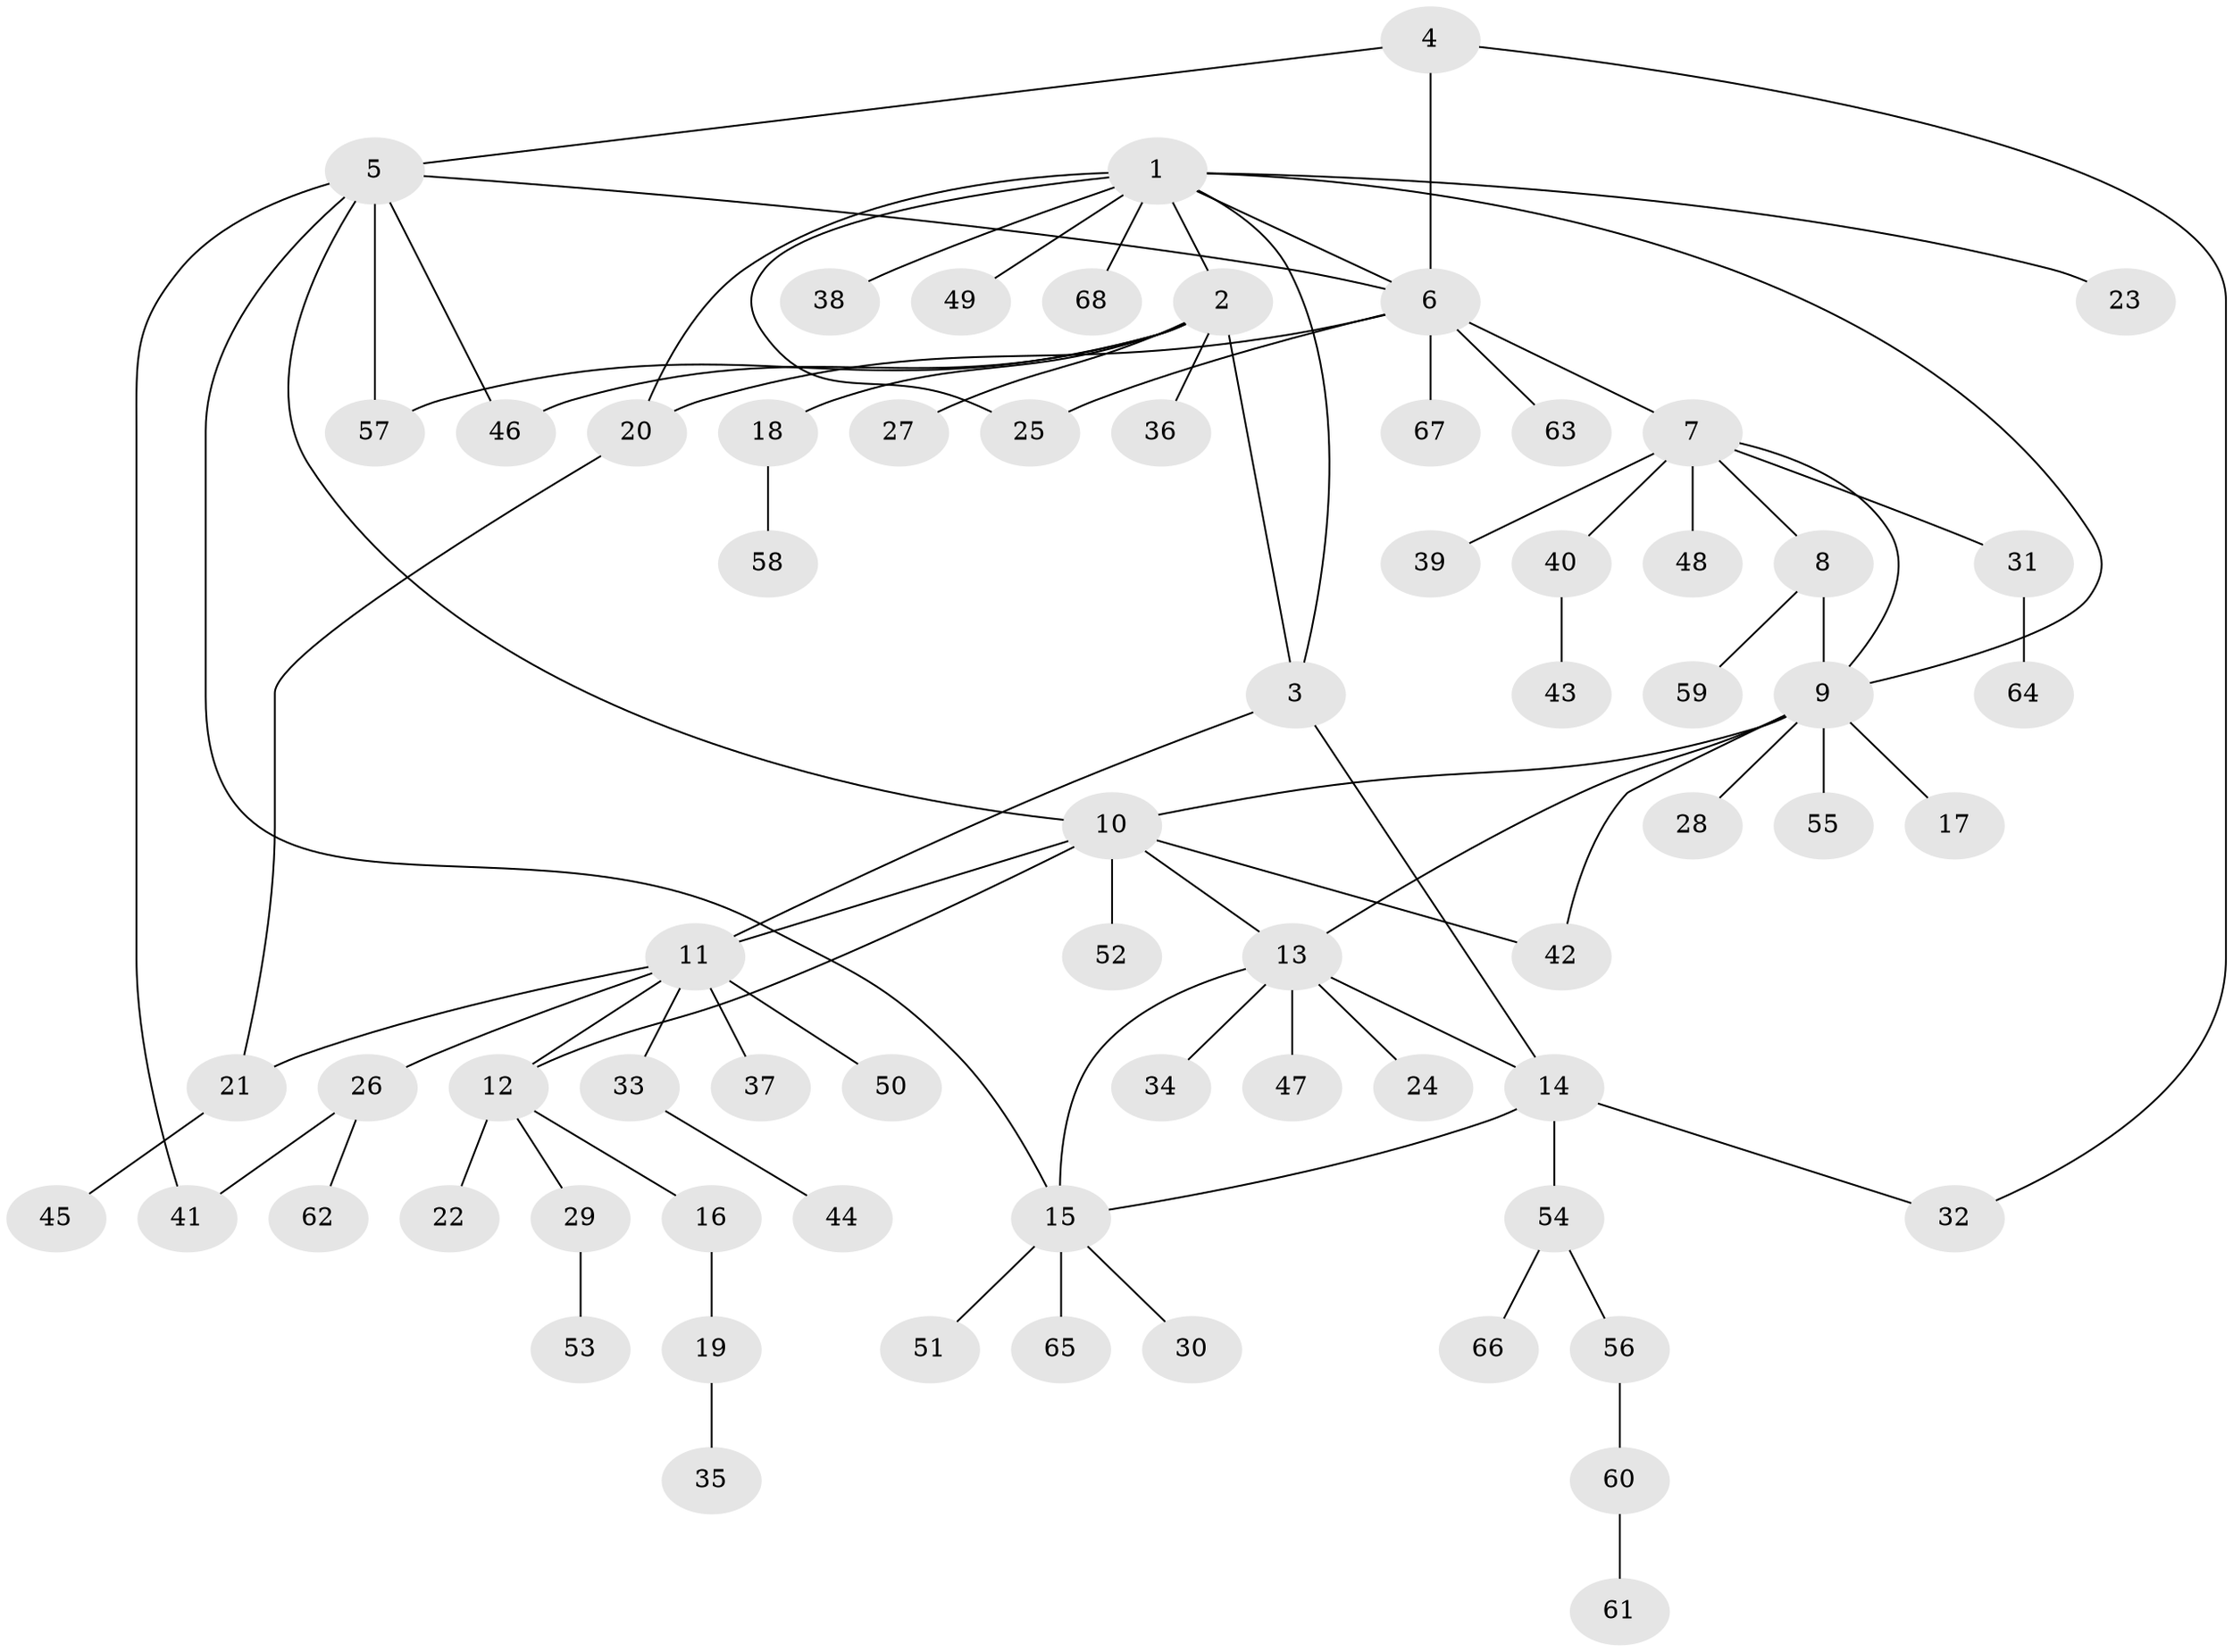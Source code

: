 // coarse degree distribution, {15: 0.037037037037037035, 1: 0.8148148148148148, 2: 0.037037037037037035, 8: 0.037037037037037035, 3: 0.037037037037037035, 4: 0.037037037037037035}
// Generated by graph-tools (version 1.1) at 2025/58/03/04/25 21:58:36]
// undirected, 68 vertices, 86 edges
graph export_dot {
graph [start="1"]
  node [color=gray90,style=filled];
  1;
  2;
  3;
  4;
  5;
  6;
  7;
  8;
  9;
  10;
  11;
  12;
  13;
  14;
  15;
  16;
  17;
  18;
  19;
  20;
  21;
  22;
  23;
  24;
  25;
  26;
  27;
  28;
  29;
  30;
  31;
  32;
  33;
  34;
  35;
  36;
  37;
  38;
  39;
  40;
  41;
  42;
  43;
  44;
  45;
  46;
  47;
  48;
  49;
  50;
  51;
  52;
  53;
  54;
  55;
  56;
  57;
  58;
  59;
  60;
  61;
  62;
  63;
  64;
  65;
  66;
  67;
  68;
  1 -- 2;
  1 -- 3;
  1 -- 6;
  1 -- 9;
  1 -- 20;
  1 -- 23;
  1 -- 25;
  1 -- 38;
  1 -- 49;
  1 -- 68;
  2 -- 3;
  2 -- 18;
  2 -- 27;
  2 -- 36;
  2 -- 46;
  2 -- 57;
  3 -- 11;
  3 -- 14;
  4 -- 5;
  4 -- 6;
  4 -- 32;
  5 -- 6;
  5 -- 10;
  5 -- 15;
  5 -- 41;
  5 -- 46;
  5 -- 57;
  6 -- 7;
  6 -- 20;
  6 -- 25;
  6 -- 63;
  6 -- 67;
  7 -- 8;
  7 -- 9;
  7 -- 31;
  7 -- 39;
  7 -- 40;
  7 -- 48;
  8 -- 9;
  8 -- 59;
  9 -- 10;
  9 -- 13;
  9 -- 17;
  9 -- 28;
  9 -- 42;
  9 -- 55;
  10 -- 11;
  10 -- 12;
  10 -- 13;
  10 -- 42;
  10 -- 52;
  11 -- 12;
  11 -- 21;
  11 -- 26;
  11 -- 33;
  11 -- 37;
  11 -- 50;
  12 -- 16;
  12 -- 22;
  12 -- 29;
  13 -- 14;
  13 -- 15;
  13 -- 24;
  13 -- 34;
  13 -- 47;
  14 -- 15;
  14 -- 32;
  14 -- 54;
  15 -- 30;
  15 -- 51;
  15 -- 65;
  16 -- 19;
  18 -- 58;
  19 -- 35;
  20 -- 21;
  21 -- 45;
  26 -- 41;
  26 -- 62;
  29 -- 53;
  31 -- 64;
  33 -- 44;
  40 -- 43;
  54 -- 56;
  54 -- 66;
  56 -- 60;
  60 -- 61;
}
